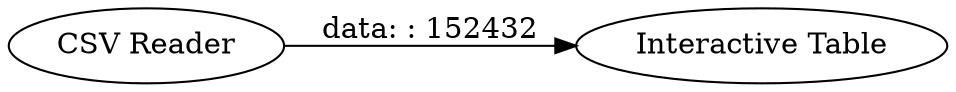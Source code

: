 digraph {
	"-5589347455128793296_1" [label="CSV Reader"]
	"-5589347455128793296_3" [label="Interactive Table"]
	"-5589347455128793296_1" -> "-5589347455128793296_3" [label="data: : 152432"]
	rankdir=LR
}

